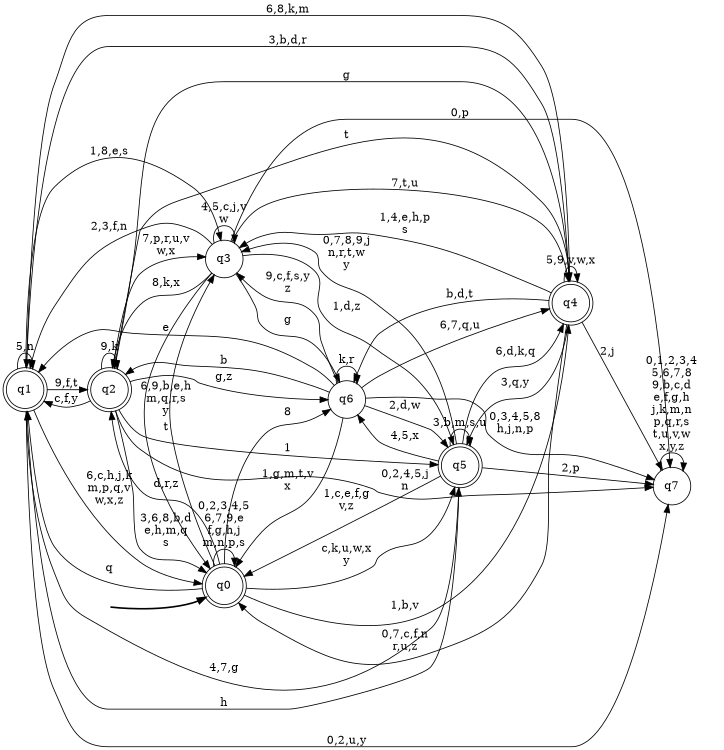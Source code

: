 digraph BlueStar {
__start0 [style = invis, shape = none, label = "", width = 0, height = 0];

rankdir=LR;
size="8,5";

s0 [style="rounded,filled", color="black", fillcolor="white" shape="doublecircle", label="q0"];
s1 [style="rounded,filled", color="black", fillcolor="white" shape="doublecircle", label="q1"];
s2 [style="rounded,filled", color="black", fillcolor="white" shape="doublecircle", label="q2"];
s3 [style="filled", color="black", fillcolor="white" shape="circle", label="q3"];
s4 [style="rounded,filled", color="black", fillcolor="white" shape="doublecircle", label="q4"];
s5 [style="rounded,filled", color="black", fillcolor="white" shape="doublecircle", label="q5"];
s6 [style="filled", color="black", fillcolor="white" shape="circle", label="q6"];
s7 [style="filled", color="black", fillcolor="white" shape="circle", label="q7"];
subgraph cluster_main { 
	graph [pad=".75", ranksep="0.15", nodesep="0.15"];
	 style=invis; 
	__start0 -> s0 [penwidth=2];
}
s0 -> s0 [label="0,2,3,4,5\n6,7,9,e\nf,g,h,j\nm,n,p,s"];
s0 -> s1 [label="q"];
s0 -> s2 [label="d,r,z"];
s0 -> s3 [label="t"];
s0 -> s4 [label="1,b,v"];
s0 -> s5 [label="c,k,u,w,x\ny"];
s0 -> s6 [label="8"];
s1 -> s0 [label="6,c,h,j,k\nm,p,q,v\nw,x,z"];
s1 -> s1 [label="5,n"];
s1 -> s2 [label="9,f,t"];
s1 -> s3 [label="1,8,e,s"];
s1 -> s4 [label="3,b,d,r"];
s1 -> s5 [label="4,7,g"];
s1 -> s7 [label="0,2,u,y"];
s2 -> s0 [label="3,6,8,b,d\ne,h,m,q\ns"];
s2 -> s1 [label="c,f,y"];
s2 -> s2 [label="9,k"];
s2 -> s3 [label="7,p,r,u,v\nw,x"];
s2 -> s4 [label="t"];
s2 -> s5 [label="1"];
s2 -> s6 [label="g,z"];
s2 -> s7 [label="0,2,4,5,j\nn"];
s3 -> s0 [label="6,9,b,e,h\nm,q,r,s\ny"];
s3 -> s1 [label="2,3,f,n"];
s3 -> s2 [label="8,k,x"];
s3 -> s3 [label="4,5,c,j,v\nw"];
s3 -> s4 [label="7,t,u"];
s3 -> s5 [label="1,d,z"];
s3 -> s6 [label="g"];
s3 -> s7 [label="0,p"];
s4 -> s0 [label="0,7,c,f,n\nr,u,z"];
s4 -> s1 [label="6,8,k,m"];
s4 -> s2 [label="g"];
s4 -> s3 [label="1,4,e,h,p\ns"];
s4 -> s4 [label="5,9,v,w,x"];
s4 -> s5 [label="3,q,y"];
s4 -> s6 [label="b,d,t"];
s4 -> s7 [label="2,j"];
s5 -> s0 [label="1,c,e,f,g\nv,z"];
s5 -> s1 [label="h"];
s5 -> s3 [label="0,7,8,9,j\nn,r,t,w\ny"];
s5 -> s4 [label="6,d,k,q"];
s5 -> s5 [label="3,b,m,s,u"];
s5 -> s6 [label="4,5,x"];
s5 -> s7 [label="2,p"];
s6 -> s0 [label="1,g,m,t,v\nx"];
s6 -> s1 [label="e"];
s6 -> s2 [label="b"];
s6 -> s3 [label="9,c,f,s,y\nz"];
s6 -> s4 [label="6,7,q,u"];
s6 -> s5 [label="2,d,w"];
s6 -> s6 [label="k,r"];
s6 -> s7 [label="0,3,4,5,8\nh,j,n,p"];
s7 -> s7 [label="0,1,2,3,4\n5,6,7,8\n9,b,c,d\ne,f,g,h\nj,k,m,n\np,q,r,s\nt,u,v,w\nx,y,z"];

}